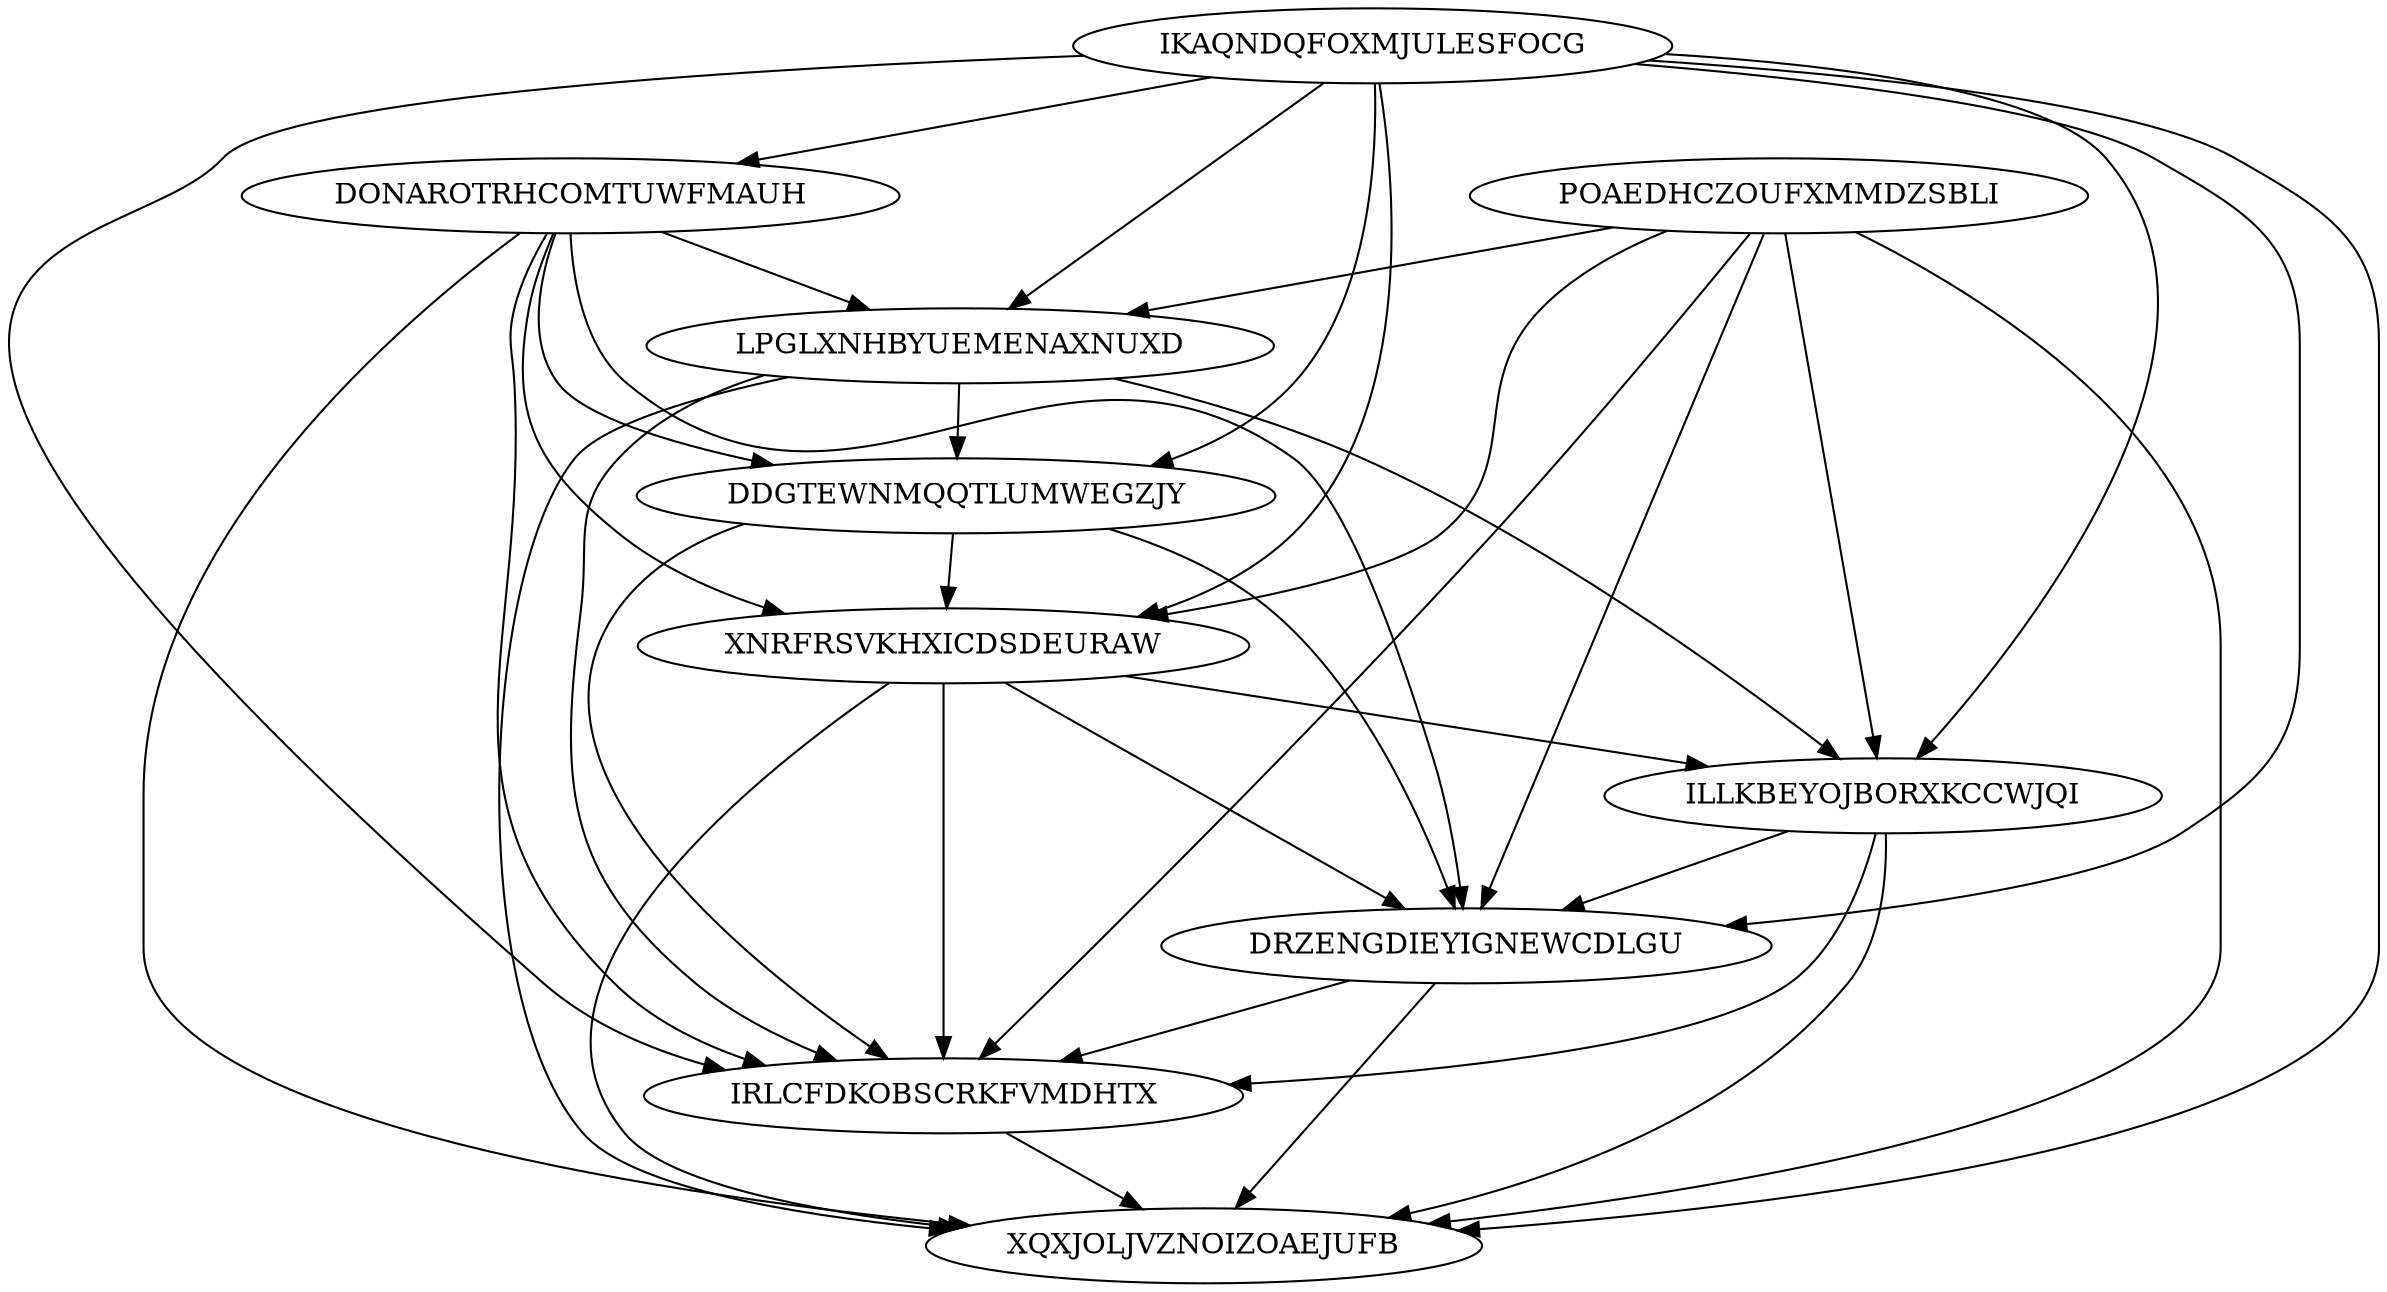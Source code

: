 digraph N10M37 {
	IKAQNDQFOXMJULESFOCG	[Weight=17];
	POAEDHCZOUFXMMDZSBLI	[Weight=17];
	DONAROTRHCOMTUWFMAUH	[Weight=17];
	LPGLXNHBYUEMENAXNUXD	[Weight=20];
	DDGTEWNMQQTLUMWEGZJY	[Weight=16];
	XNRFRSVKHXICDSDEURAW	[Weight=11];
	ILLKBEYOJBORXKCCWJQI	[Weight=11];
	DRZENGDIEYIGNEWCDLGU	[Weight=16];
	IRLCFDKOBSCRKFVMDHTX	[Weight=17];
	XQXJOLJVZNOIZOAEJUFB	[Weight=13];
	LPGLXNHBYUEMENAXNUXD -> ILLKBEYOJBORXKCCWJQI [Weight=14];
	DONAROTRHCOMTUWFMAUH -> DRZENGDIEYIGNEWCDLGU [Weight=16];
	IKAQNDQFOXMJULESFOCG -> XQXJOLJVZNOIZOAEJUFB [Weight=13];
	XNRFRSVKHXICDSDEURAW -> IRLCFDKOBSCRKFVMDHTX [Weight=19];
	XNRFRSVKHXICDSDEURAW -> DRZENGDIEYIGNEWCDLGU [Weight=13];
	IRLCFDKOBSCRKFVMDHTX -> XQXJOLJVZNOIZOAEJUFB [Weight=11];
	DDGTEWNMQQTLUMWEGZJY -> DRZENGDIEYIGNEWCDLGU [Weight=19];
	IKAQNDQFOXMJULESFOCG -> IRLCFDKOBSCRKFVMDHTX [Weight=17];
	DDGTEWNMQQTLUMWEGZJY -> XNRFRSVKHXICDSDEURAW [Weight=17];
	DONAROTRHCOMTUWFMAUH -> IRLCFDKOBSCRKFVMDHTX [Weight=13];
	POAEDHCZOUFXMMDZSBLI -> DRZENGDIEYIGNEWCDLGU [Weight=16];
	DRZENGDIEYIGNEWCDLGU -> XQXJOLJVZNOIZOAEJUFB [Weight=10];
	ILLKBEYOJBORXKCCWJQI -> DRZENGDIEYIGNEWCDLGU [Weight=18];
	POAEDHCZOUFXMMDZSBLI -> LPGLXNHBYUEMENAXNUXD [Weight=10];
	LPGLXNHBYUEMENAXNUXD -> XQXJOLJVZNOIZOAEJUFB [Weight=13];
	IKAQNDQFOXMJULESFOCG -> DDGTEWNMQQTLUMWEGZJY [Weight=13];
	POAEDHCZOUFXMMDZSBLI -> IRLCFDKOBSCRKFVMDHTX [Weight=19];
	LPGLXNHBYUEMENAXNUXD -> DDGTEWNMQQTLUMWEGZJY [Weight=20];
	LPGLXNHBYUEMENAXNUXD -> IRLCFDKOBSCRKFVMDHTX [Weight=19];
	DONAROTRHCOMTUWFMAUH -> XNRFRSVKHXICDSDEURAW [Weight=11];
	ILLKBEYOJBORXKCCWJQI -> XQXJOLJVZNOIZOAEJUFB [Weight=20];
	IKAQNDQFOXMJULESFOCG -> DRZENGDIEYIGNEWCDLGU [Weight=13];
	DDGTEWNMQQTLUMWEGZJY -> IRLCFDKOBSCRKFVMDHTX [Weight=15];
	XNRFRSVKHXICDSDEURAW -> XQXJOLJVZNOIZOAEJUFB [Weight=18];
	POAEDHCZOUFXMMDZSBLI -> XQXJOLJVZNOIZOAEJUFB [Weight=12];
	XNRFRSVKHXICDSDEURAW -> ILLKBEYOJBORXKCCWJQI [Weight=16];
	ILLKBEYOJBORXKCCWJQI -> IRLCFDKOBSCRKFVMDHTX [Weight=14];
	IKAQNDQFOXMJULESFOCG -> ILLKBEYOJBORXKCCWJQI [Weight=13];
	IKAQNDQFOXMJULESFOCG -> DONAROTRHCOMTUWFMAUH [Weight=17];
	DRZENGDIEYIGNEWCDLGU -> IRLCFDKOBSCRKFVMDHTX [Weight=14];
	IKAQNDQFOXMJULESFOCG -> XNRFRSVKHXICDSDEURAW [Weight=17];
	POAEDHCZOUFXMMDZSBLI -> XNRFRSVKHXICDSDEURAW [Weight=19];
	DONAROTRHCOMTUWFMAUH -> DDGTEWNMQQTLUMWEGZJY [Weight=13];
	IKAQNDQFOXMJULESFOCG -> LPGLXNHBYUEMENAXNUXD [Weight=14];
	POAEDHCZOUFXMMDZSBLI -> ILLKBEYOJBORXKCCWJQI [Weight=15];
	DONAROTRHCOMTUWFMAUH -> XQXJOLJVZNOIZOAEJUFB [Weight=10];
	DONAROTRHCOMTUWFMAUH -> LPGLXNHBYUEMENAXNUXD [Weight=12];
}
